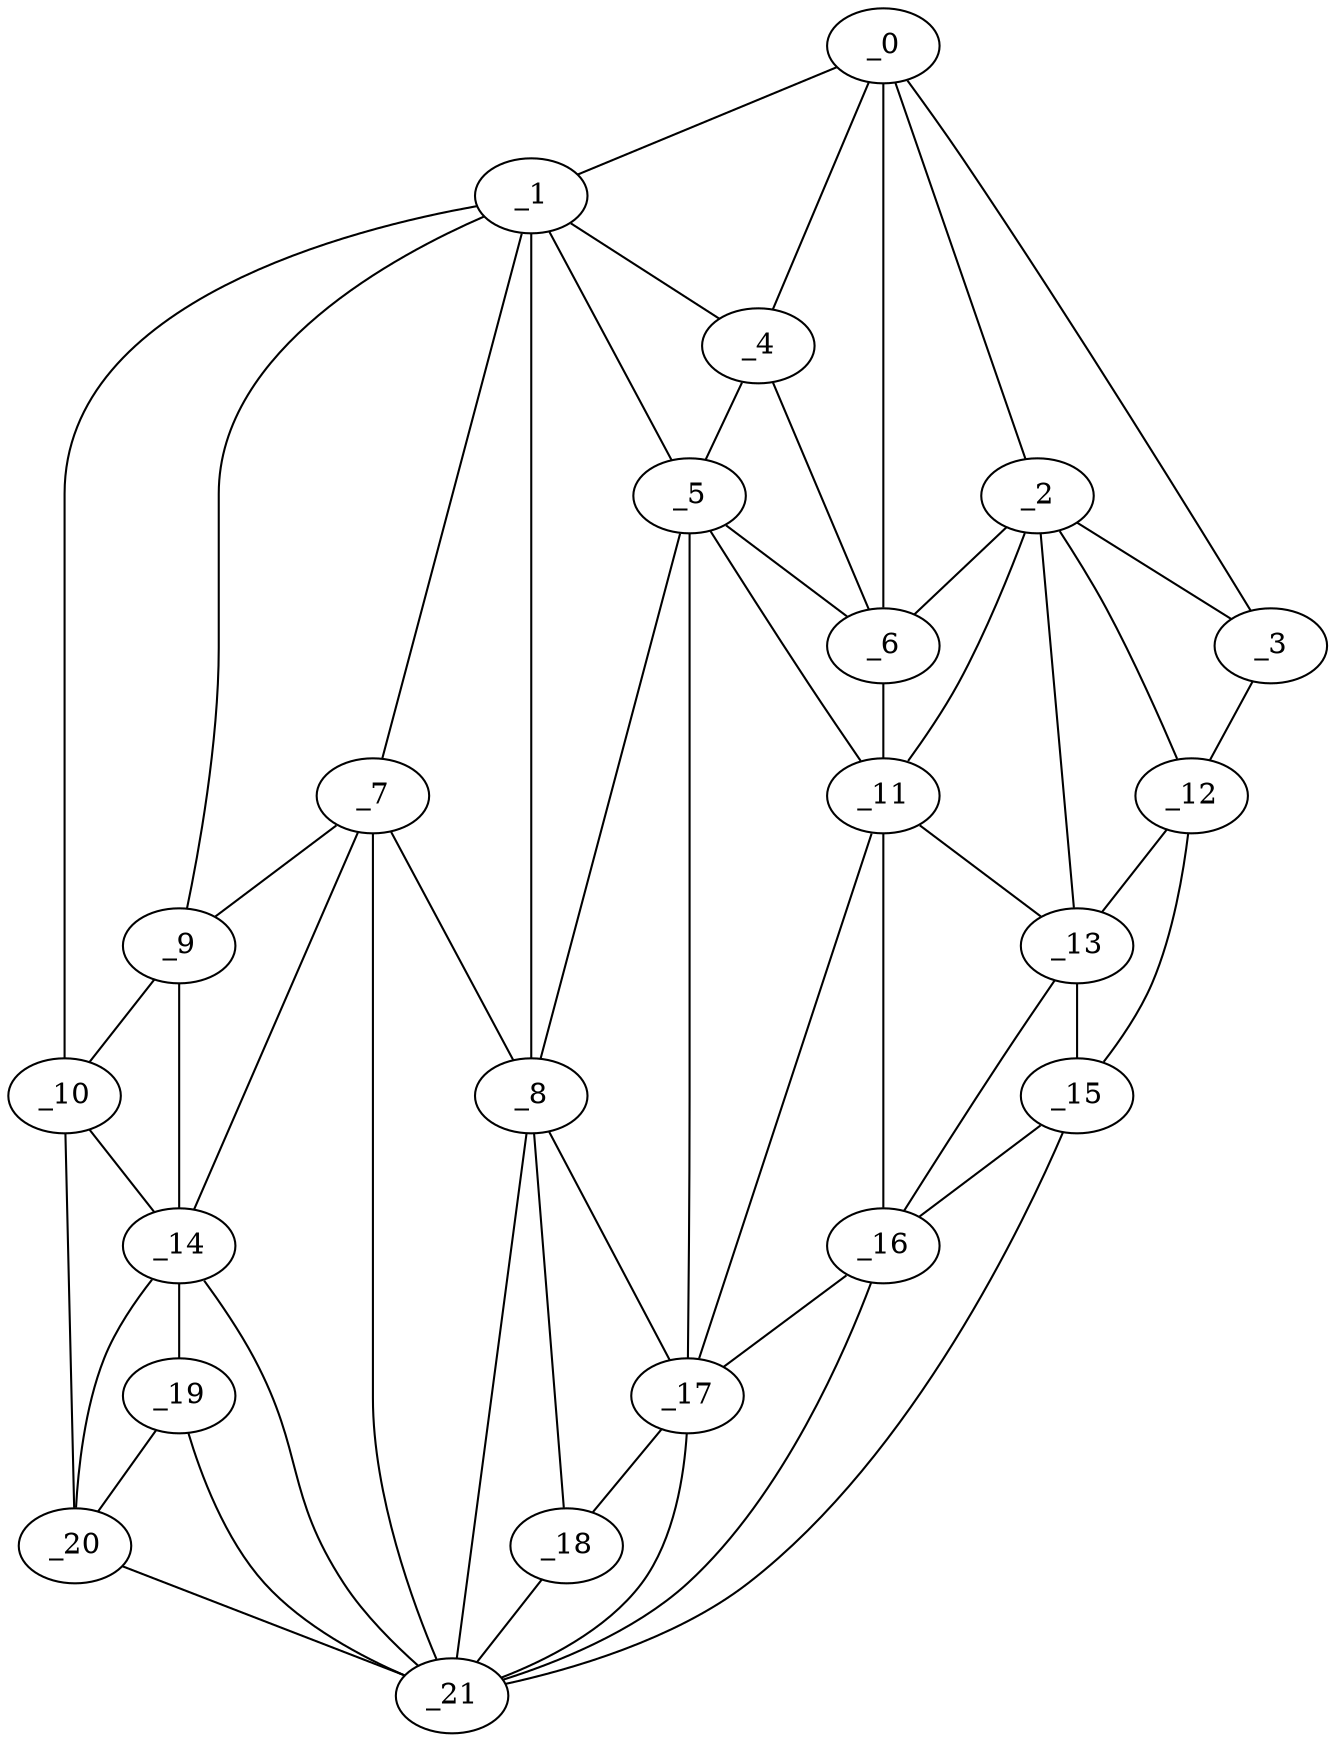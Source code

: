 graph "obj61__255.gxl" {
	_0	 [x=39,
		y=41];
	_1	 [x=40,
		y=98];
	_0 -- _1	 [valence=1];
	_2	 [x=45,
		y=32];
	_0 -- _2	 [valence=1];
	_3	 [x=48,
		y=7];
	_0 -- _3	 [valence=1];
	_4	 [x=48,
		y=64];
	_0 -- _4	 [valence=2];
	_6	 [x=59,
		y=61];
	_0 -- _6	 [valence=1];
	_1 -- _4	 [valence=1];
	_5	 [x=58,
		y=73];
	_1 -- _5	 [valence=2];
	_7	 [x=65,
		y=101];
	_1 -- _7	 [valence=2];
	_8	 [x=67,
		y=87];
	_1 -- _8	 [valence=2];
	_9	 [x=69,
		y=119];
	_1 -- _9	 [valence=1];
	_10	 [x=71,
		y=123];
	_1 -- _10	 [valence=1];
	_2 -- _3	 [valence=2];
	_2 -- _6	 [valence=2];
	_11	 [x=72,
		y=53];
	_2 -- _11	 [valence=2];
	_12	 [x=77,
		y=6];
	_2 -- _12	 [valence=2];
	_13	 [x=82,
		y=31];
	_2 -- _13	 [valence=1];
	_3 -- _12	 [valence=1];
	_4 -- _5	 [valence=1];
	_4 -- _6	 [valence=2];
	_5 -- _6	 [valence=1];
	_5 -- _8	 [valence=1];
	_5 -- _11	 [valence=1];
	_17	 [x=89,
		y=72];
	_5 -- _17	 [valence=2];
	_6 -- _11	 [valence=1];
	_7 -- _8	 [valence=2];
	_7 -- _9	 [valence=2];
	_14	 [x=83,
		y=114];
	_7 -- _14	 [valence=2];
	_21	 [x=90,
		y=98];
	_7 -- _21	 [valence=1];
	_8 -- _17	 [valence=1];
	_18	 [x=89,
		y=87];
	_8 -- _18	 [valence=2];
	_8 -- _21	 [valence=2];
	_9 -- _10	 [valence=2];
	_9 -- _14	 [valence=1];
	_10 -- _14	 [valence=1];
	_20	 [x=89,
		y=118];
	_10 -- _20	 [valence=1];
	_11 -- _13	 [valence=2];
	_16	 [x=89,
		y=44];
	_11 -- _16	 [valence=2];
	_11 -- _17	 [valence=2];
	_12 -- _13	 [valence=2];
	_15	 [x=89,
		y=39];
	_12 -- _15	 [valence=1];
	_13 -- _15	 [valence=2];
	_13 -- _16	 [valence=2];
	_19	 [x=89,
		y=110];
	_14 -- _19	 [valence=2];
	_14 -- _20	 [valence=2];
	_14 -- _21	 [valence=2];
	_15 -- _16	 [valence=1];
	_15 -- _21	 [valence=1];
	_16 -- _17	 [valence=2];
	_16 -- _21	 [valence=2];
	_17 -- _18	 [valence=2];
	_17 -- _21	 [valence=1];
	_18 -- _21	 [valence=1];
	_19 -- _20	 [valence=1];
	_19 -- _21	 [valence=2];
	_20 -- _21	 [valence=1];
}
